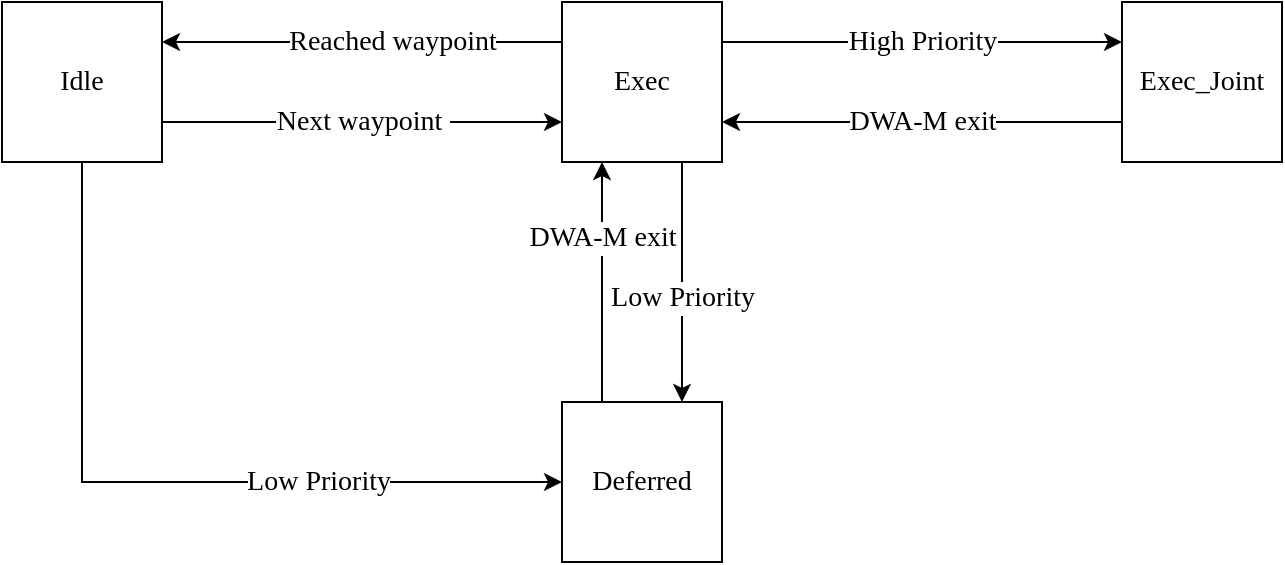 <mxfile version="19.0.3" type="device"><diagram id="T1869aAoX40pso-8kHGS" name="Page-1"><mxGraphModel dx="981" dy="606" grid="1" gridSize="10" guides="1" tooltips="1" connect="1" arrows="1" fold="1" page="1" pageScale="1" pageWidth="850" pageHeight="1100" math="0" shadow="0"><root><mxCell id="0"/><mxCell id="1" parent="0"/><mxCell id="h8MlMDhkACZiAOvJpYZP-5" value="Next waypoint&amp;nbsp;" style="edgeStyle=orthogonalEdgeStyle;rounded=0;orthogonalLoop=1;jettySize=auto;html=1;exitX=1;exitY=0.75;exitDx=0;exitDy=0;entryX=0;entryY=0.75;entryDx=0;entryDy=0;fontFamily=Comptuer Modern;fontSource=http%3A%2F%2Fmirrors.ctan.org%2Ffonts%2Fcm-unicode%2Ffonts%2Fotf%2Fcmunbxo.otf;fontSize=14;" edge="1" parent="1" source="h8MlMDhkACZiAOvJpYZP-1" target="h8MlMDhkACZiAOvJpYZP-2"><mxGeometry relative="1" as="geometry"/></mxCell><mxCell id="h8MlMDhkACZiAOvJpYZP-11" value="Low Priority" style="edgeStyle=orthogonalEdgeStyle;rounded=0;orthogonalLoop=1;jettySize=auto;html=1;exitX=0.5;exitY=1;exitDx=0;exitDy=0;entryX=0;entryY=0.5;entryDx=0;entryDy=0;fontFamily=Comptuer Modern;fontSource=http%3A%2F%2Fmirrors.ctan.org%2Ffonts%2Fcm-unicode%2Ffonts%2Fotf%2Fcmunbxo.otf;fontSize=14;" edge="1" parent="1" source="h8MlMDhkACZiAOvJpYZP-1" target="h8MlMDhkACZiAOvJpYZP-3"><mxGeometry x="0.389" relative="1" as="geometry"><mxPoint as="offset"/></mxGeometry></mxCell><mxCell id="h8MlMDhkACZiAOvJpYZP-1" value="Idle" style="rounded=0;whiteSpace=wrap;html=1;fontFamily=Comptuer Modern;fontSource=http%3A%2F%2Fmirrors.ctan.org%2Ffonts%2Fcm-unicode%2Ffonts%2Fotf%2Fcmunbxo.otf;fontSize=14;" vertex="1" parent="1"><mxGeometry x="40" y="40" width="80" height="80" as="geometry"/></mxCell><mxCell id="h8MlMDhkACZiAOvJpYZP-6" value="Low Priority" style="edgeStyle=orthogonalEdgeStyle;rounded=0;orthogonalLoop=1;jettySize=auto;html=1;exitX=0.75;exitY=1;exitDx=0;exitDy=0;entryX=0.75;entryY=0;entryDx=0;entryDy=0;fontFamily=Comptuer Modern;fontSource=http%3A%2F%2Fmirrors.ctan.org%2Ffonts%2Fcm-unicode%2Ffonts%2Fotf%2Fcmunbxo.otf;fontSize=14;" edge="1" parent="1" source="h8MlMDhkACZiAOvJpYZP-2" target="h8MlMDhkACZiAOvJpYZP-3"><mxGeometry x="0.125" relative="1" as="geometry"><mxPoint as="offset"/></mxGeometry></mxCell><mxCell id="h8MlMDhkACZiAOvJpYZP-7" value="High Priority" style="edgeStyle=orthogonalEdgeStyle;rounded=0;orthogonalLoop=1;jettySize=auto;html=1;exitX=1;exitY=0.25;exitDx=0;exitDy=0;fontFamily=Comptuer Modern;fontSource=http%3A%2F%2Fmirrors.ctan.org%2Ffonts%2Fcm-unicode%2Ffonts%2Fotf%2Fcmunbxo.otf;fontSize=14;entryX=0;entryY=0.25;entryDx=0;entryDy=0;" edge="1" parent="1" source="h8MlMDhkACZiAOvJpYZP-2" target="h8MlMDhkACZiAOvJpYZP-4"><mxGeometry relative="1" as="geometry"><mxPoint x="500" y="220" as="targetPoint"/></mxGeometry></mxCell><mxCell id="h8MlMDhkACZiAOvJpYZP-10" value="Reached waypoint" style="edgeStyle=orthogonalEdgeStyle;rounded=0;orthogonalLoop=1;jettySize=auto;html=1;exitX=0;exitY=0.25;exitDx=0;exitDy=0;entryX=1;entryY=0.25;entryDx=0;entryDy=0;fontFamily=Comptuer Modern;fontSource=http%3A%2F%2Fmirrors.ctan.org%2Ffonts%2Fcm-unicode%2Ffonts%2Fotf%2Fcmunbxo.otf;fontSize=14;" edge="1" parent="1" source="h8MlMDhkACZiAOvJpYZP-2" target="h8MlMDhkACZiAOvJpYZP-1"><mxGeometry x="-0.143" relative="1" as="geometry"><mxPoint as="offset"/></mxGeometry></mxCell><mxCell id="h8MlMDhkACZiAOvJpYZP-2" value="Exec" style="rounded=0;whiteSpace=wrap;html=1;fontFamily=Comptuer Modern;fontSource=http%3A%2F%2Fmirrors.ctan.org%2Ffonts%2Fcm-unicode%2Ffonts%2Fotf%2Fcmunbxo.otf;fontSize=14;" vertex="1" parent="1"><mxGeometry x="320" y="40" width="80" height="80" as="geometry"/></mxCell><mxCell id="h8MlMDhkACZiAOvJpYZP-9" value="DWA-M exit" style="edgeStyle=orthogonalEdgeStyle;rounded=0;orthogonalLoop=1;jettySize=auto;html=1;exitX=0.25;exitY=0;exitDx=0;exitDy=0;entryX=0.25;entryY=1;entryDx=0;entryDy=0;fontFamily=Comptuer Modern;fontSource=http%3A%2F%2Fmirrors.ctan.org%2Ffonts%2Fcm-unicode%2Ffonts%2Fotf%2Fcmunbxo.otf;fontSize=14;" edge="1" parent="1" source="h8MlMDhkACZiAOvJpYZP-3" target="h8MlMDhkACZiAOvJpYZP-2"><mxGeometry x="0.375" relative="1" as="geometry"><mxPoint as="offset"/></mxGeometry></mxCell><mxCell id="h8MlMDhkACZiAOvJpYZP-3" value="Deferred" style="rounded=0;whiteSpace=wrap;html=1;fontFamily=Comptuer Modern;fontSource=http%3A%2F%2Fmirrors.ctan.org%2Ffonts%2Fcm-unicode%2Ffonts%2Fotf%2Fcmunbxo.otf;fontSize=14;" vertex="1" parent="1"><mxGeometry x="320" y="240" width="80" height="80" as="geometry"/></mxCell><mxCell id="h8MlMDhkACZiAOvJpYZP-8" value="DWA-M exit" style="edgeStyle=orthogonalEdgeStyle;rounded=0;orthogonalLoop=1;jettySize=auto;html=1;exitX=0;exitY=0.75;exitDx=0;exitDy=0;entryX=1;entryY=0.75;entryDx=0;entryDy=0;fontFamily=Comptuer Modern;fontSource=http%3A%2F%2Fmirrors.ctan.org%2Ffonts%2Fcm-unicode%2Ffonts%2Fotf%2Fcmunbxo.otf;fontSize=14;" edge="1" parent="1" source="h8MlMDhkACZiAOvJpYZP-4" target="h8MlMDhkACZiAOvJpYZP-2"><mxGeometry relative="1" as="geometry"><Array as="points"><mxPoint x="550" y="100"/><mxPoint x="550" y="100"/></Array></mxGeometry></mxCell><mxCell id="h8MlMDhkACZiAOvJpYZP-4" value="Exec_Joint" style="rounded=0;whiteSpace=wrap;html=1;fontFamily=Comptuer Modern;fontSource=http%3A%2F%2Fmirrors.ctan.org%2Ffonts%2Fcm-unicode%2Ffonts%2Fotf%2Fcmunbxo.otf;fontSize=14;" vertex="1" parent="1"><mxGeometry x="600" y="40" width="80" height="80" as="geometry"/></mxCell></root></mxGraphModel></diagram></mxfile>